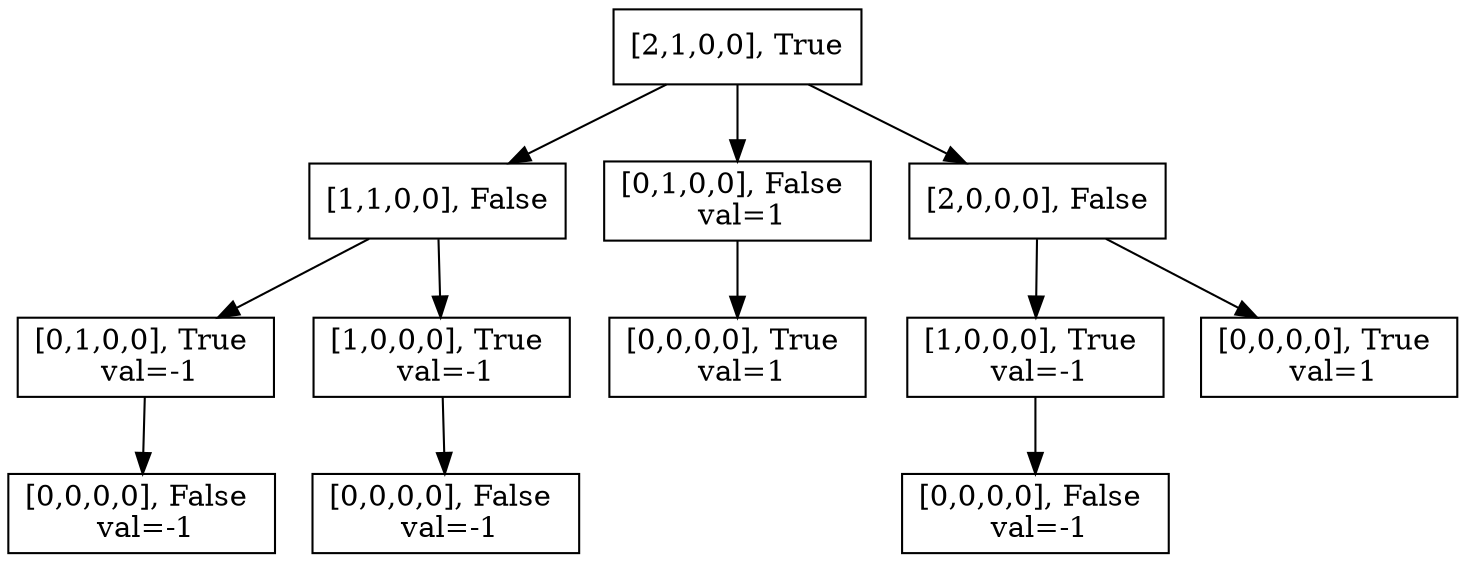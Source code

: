digraph D {
    node[shape=record];

    A  [label="[2,1,0,0], True" ];
    B0 [label="[1,1,0,0], False"];
    B1 [label="[0,1,0,0], False \n val=1"];
    B2 [label="[2,0,0,0], False"];

    A->B0,B1,B2

    B01 [label="[0,1,0,0], True \n val=-1"];
    B02 [label="[1,0,0,0], True \n val=-1"];

    B0->B01,B02

    B10 [label="[0,0,0,0], True \n val=1"];
    B1-> B10

    B20 [label="[1,0,0,0], True \n val=-1"];
    B21 [label="[0,0,0,0], True \n val=1"];
    B2-> B20,B21

    B010 [label="[0,0,0,0], False \n val=-1"];
    B01->B010

    B020 [label="[0,0,0,0], False \n val=-1"];
    B02->B020

    B200 [label="[0,0,0,0], False \n val=-1" ];
    B20->B200

}
